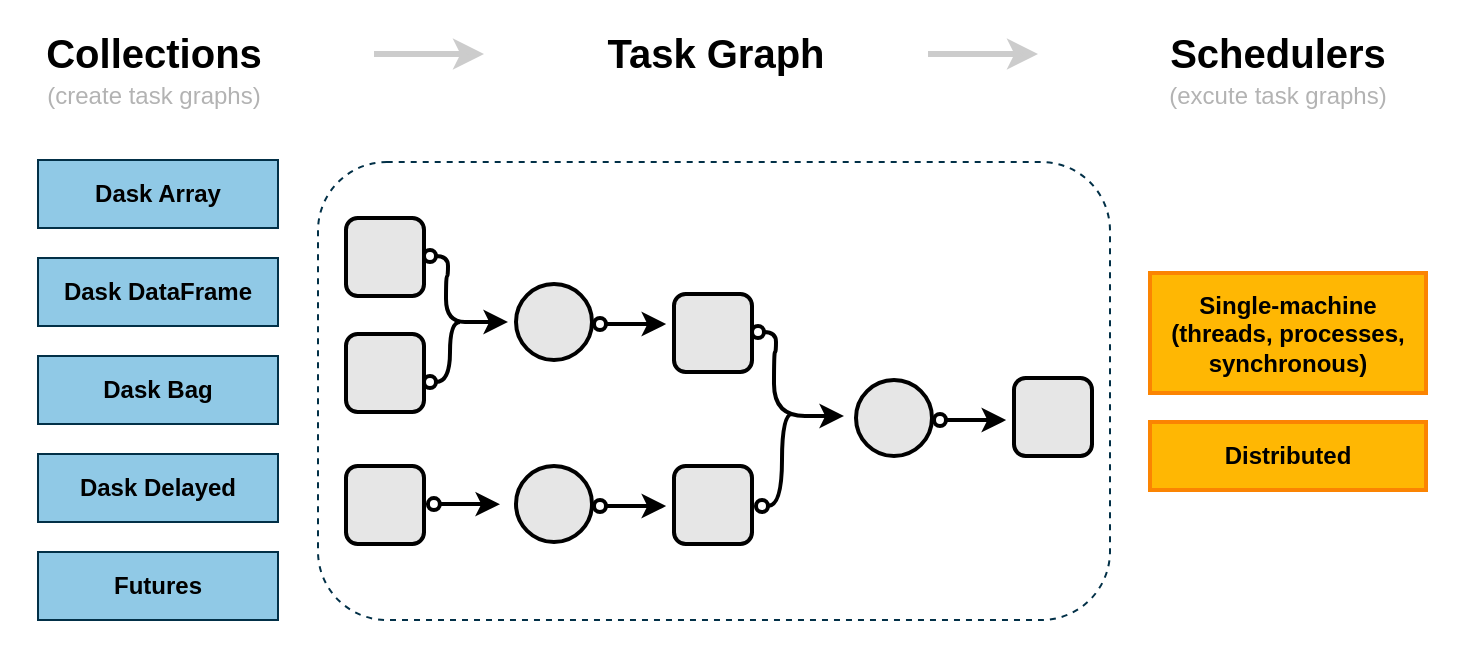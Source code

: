 <mxfile version="22.1.11" type="device">
  <diagram name="第 1 页" id="cs3dLo06Ov6Hg1Z0BaJZ">
    <mxGraphModel dx="954" dy="617" grid="0" gridSize="10" guides="1" tooltips="1" connect="1" arrows="1" fold="1" page="1" pageScale="1" pageWidth="827" pageHeight="1169" math="0" shadow="0">
      <root>
        <mxCell id="0" />
        <mxCell id="1" parent="0" />
        <mxCell id="nuAxc10jakjFVsAVgVSb-1" value="" style="rounded=0;whiteSpace=wrap;html=1;strokeColor=none;fillColor=none;" vertex="1" parent="1">
          <mxGeometry x="56" y="59" width="731" height="334" as="geometry" />
        </mxCell>
        <mxCell id="dhnhYLAWsHPOcBkNVLQ2-1" value="&lt;b&gt;Dask Array&lt;/b&gt;" style="rounded=0;whiteSpace=wrap;html=1;fillColor=#90C9E6;strokeColor=#023047;" parent="1" vertex="1">
          <mxGeometry x="75" y="139" width="120" height="34" as="geometry" />
        </mxCell>
        <mxCell id="dhnhYLAWsHPOcBkNVLQ2-2" value="&lt;b&gt;Dask DataFrame&lt;br&gt;&lt;/b&gt;" style="rounded=0;whiteSpace=wrap;html=1;fillColor=#90C9E6;strokeColor=#023047;" parent="1" vertex="1">
          <mxGeometry x="75" y="188" width="120" height="34" as="geometry" />
        </mxCell>
        <mxCell id="dhnhYLAWsHPOcBkNVLQ2-3" value="&lt;b&gt;Dask Bag&lt;br&gt;&lt;/b&gt;" style="rounded=0;whiteSpace=wrap;html=1;fillColor=#90C9E6;strokeColor=#023047;" parent="1" vertex="1">
          <mxGeometry x="75" y="237" width="120" height="34" as="geometry" />
        </mxCell>
        <mxCell id="dhnhYLAWsHPOcBkNVLQ2-4" value="&lt;b&gt;Dask Delayed&lt;br&gt;&lt;/b&gt;" style="rounded=0;whiteSpace=wrap;html=1;fillColor=#90C9E6;strokeColor=#023047;" parent="1" vertex="1">
          <mxGeometry x="75" y="286" width="120" height="34" as="geometry" />
        </mxCell>
        <mxCell id="dhnhYLAWsHPOcBkNVLQ2-5" value="&lt;b&gt;Futures&lt;br&gt;&lt;/b&gt;" style="rounded=0;whiteSpace=wrap;html=1;fillColor=#90C9E6;strokeColor=#023047;" parent="1" vertex="1">
          <mxGeometry x="75" y="335" width="120" height="34" as="geometry" />
        </mxCell>
        <mxCell id="dhnhYLAWsHPOcBkNVLQ2-6" value="&lt;font style=&quot;font-size: 20px;&quot;&gt;&lt;b style=&quot;&quot;&gt;Collections&lt;/b&gt;&lt;/font&gt;" style="text;html=1;strokeColor=none;fillColor=none;align=center;verticalAlign=middle;whiteSpace=wrap;rounded=0;" parent="1" vertex="1">
          <mxGeometry x="88" y="70" width="90" height="30" as="geometry" />
        </mxCell>
        <mxCell id="dhnhYLAWsHPOcBkNVLQ2-7" value="&lt;font color=&quot;#b3b3b3&quot;&gt;(create task graphs)&lt;/font&gt;" style="text;html=1;strokeColor=none;fillColor=none;align=center;verticalAlign=middle;whiteSpace=wrap;rounded=0;" parent="1" vertex="1">
          <mxGeometry x="70" y="92" width="126" height="30" as="geometry" />
        </mxCell>
        <mxCell id="dhnhYLAWsHPOcBkNVLQ2-8" value="" style="endArrow=classic;html=1;rounded=0;strokeWidth=3;strokeColor=#CCCCCC;" parent="1" edge="1">
          <mxGeometry width="50" height="50" relative="1" as="geometry">
            <mxPoint x="243" y="86" as="sourcePoint" />
            <mxPoint x="298" y="86" as="targetPoint" />
          </mxGeometry>
        </mxCell>
        <mxCell id="dhnhYLAWsHPOcBkNVLQ2-9" value="&lt;font style=&quot;font-size: 20px;&quot;&gt;&lt;b style=&quot;&quot;&gt;Task Graph&lt;/b&gt;&lt;/font&gt;" style="text;html=1;strokeColor=none;fillColor=none;align=center;verticalAlign=middle;whiteSpace=wrap;rounded=0;" parent="1" vertex="1">
          <mxGeometry x="355" y="70" width="118" height="30" as="geometry" />
        </mxCell>
        <mxCell id="dhnhYLAWsHPOcBkNVLQ2-11" value="" style="endArrow=classic;html=1;rounded=0;strokeWidth=3;strokeColor=#CCCCCC;" parent="1" edge="1">
          <mxGeometry width="50" height="50" relative="1" as="geometry">
            <mxPoint x="520" y="86" as="sourcePoint" />
            <mxPoint x="575" y="86" as="targetPoint" />
          </mxGeometry>
        </mxCell>
        <mxCell id="dhnhYLAWsHPOcBkNVLQ2-12" value="&lt;font style=&quot;font-size: 20px;&quot;&gt;&lt;b style=&quot;&quot;&gt;Schedulers&lt;/b&gt;&lt;/font&gt;" style="text;html=1;strokeColor=none;fillColor=none;align=center;verticalAlign=middle;whiteSpace=wrap;rounded=0;" parent="1" vertex="1">
          <mxGeometry x="650" y="70" width="90" height="30" as="geometry" />
        </mxCell>
        <mxCell id="dhnhYLAWsHPOcBkNVLQ2-13" value="&lt;font color=&quot;#b3b3b3&quot;&gt;(excute task graphs)&lt;/font&gt;" style="text;html=1;strokeColor=none;fillColor=none;align=center;verticalAlign=middle;whiteSpace=wrap;rounded=0;" parent="1" vertex="1">
          <mxGeometry x="632" y="92" width="126" height="30" as="geometry" />
        </mxCell>
        <mxCell id="dhnhYLAWsHPOcBkNVLQ2-15" value="" style="rounded=1;whiteSpace=wrap;html=1;dashed=1;strokeColor=#023047;" parent="1" vertex="1">
          <mxGeometry x="215" y="140" width="396" height="229" as="geometry" />
        </mxCell>
        <mxCell id="dhnhYLAWsHPOcBkNVLQ2-16" value="" style="whiteSpace=wrap;html=1;aspect=fixed;rounded=1;strokeColor=#000000;fillColor=#E6E6E6;strokeWidth=2;" parent="1" vertex="1">
          <mxGeometry x="229" y="168" width="39" height="39" as="geometry" />
        </mxCell>
        <mxCell id="dhnhYLAWsHPOcBkNVLQ2-19" value="" style="whiteSpace=wrap;html=1;aspect=fixed;rounded=1;strokeColor=#000000;fillColor=#E6E6E6;strokeWidth=2;" parent="1" vertex="1">
          <mxGeometry x="229" y="226" width="39" height="39" as="geometry" />
        </mxCell>
        <mxCell id="dhnhYLAWsHPOcBkNVLQ2-20" value="" style="whiteSpace=wrap;html=1;aspect=fixed;rounded=1;strokeColor=#000000;fillColor=#E6E6E6;strokeWidth=2;" parent="1" vertex="1">
          <mxGeometry x="229" y="292" width="39" height="39" as="geometry" />
        </mxCell>
        <mxCell id="dhnhYLAWsHPOcBkNVLQ2-24" value="" style="ellipse;whiteSpace=wrap;html=1;aspect=fixed;strokeWidth=2;fillColor=#E6E6E6;" parent="1" vertex="1">
          <mxGeometry x="314" y="201" width="38" height="38" as="geometry" />
        </mxCell>
        <mxCell id="dhnhYLAWsHPOcBkNVLQ2-23" value="" style="endArrow=classic;html=1;rounded=0;edgeStyle=orthogonalEdgeStyle;curved=1;startArrow=oval;startFill=0;strokeWidth=2;" parent="1" edge="1">
          <mxGeometry width="50" height="50" relative="1" as="geometry">
            <mxPoint x="271" y="187" as="sourcePoint" />
            <mxPoint x="310" y="220" as="targetPoint" />
            <Array as="points">
              <mxPoint x="280" y="187" />
              <mxPoint x="280" y="197" />
              <mxPoint x="279" y="197" />
              <mxPoint x="279" y="220" />
              <mxPoint x="298" y="220" />
            </Array>
          </mxGeometry>
        </mxCell>
        <mxCell id="dhnhYLAWsHPOcBkNVLQ2-30" value="" style="endArrow=none;html=1;curved=1;edgeStyle=orthogonalEdgeStyle;startArrow=oval;startFill=0;strokeWidth=2;" parent="1" edge="1">
          <mxGeometry width="50" height="50" relative="1" as="geometry">
            <mxPoint x="271" y="250" as="sourcePoint" />
            <mxPoint x="286" y="220" as="targetPoint" />
            <Array as="points">
              <mxPoint x="281" y="250" />
              <mxPoint x="281" y="220" />
            </Array>
          </mxGeometry>
        </mxCell>
        <mxCell id="dhnhYLAWsHPOcBkNVLQ2-32" value="" style="endArrow=classic;html=1;rounded=0;entryX=0.559;entryY=0.319;entryDx=0;entryDy=0;entryPerimeter=0;startArrow=oval;startFill=0;strokeWidth=2;" parent="1" edge="1">
          <mxGeometry width="50" height="50" relative="1" as="geometry">
            <mxPoint x="356" y="221" as="sourcePoint" />
            <mxPoint x="389.06" y="221.051" as="targetPoint" />
          </mxGeometry>
        </mxCell>
        <mxCell id="dhnhYLAWsHPOcBkNVLQ2-42" value="" style="whiteSpace=wrap;html=1;aspect=fixed;rounded=1;strokeColor=#000000;fillColor=#E6E6E6;strokeWidth=2;" parent="1" vertex="1">
          <mxGeometry x="393" y="206" width="39" height="39" as="geometry" />
        </mxCell>
        <mxCell id="dhnhYLAWsHPOcBkNVLQ2-43" value="" style="whiteSpace=wrap;html=1;aspect=fixed;rounded=1;strokeColor=#000000;fillColor=#E6E6E6;strokeWidth=2;" parent="1" vertex="1">
          <mxGeometry x="393" y="292" width="39" height="39" as="geometry" />
        </mxCell>
        <mxCell id="dhnhYLAWsHPOcBkNVLQ2-44" value="" style="endArrow=classic;html=1;rounded=0;edgeStyle=orthogonalEdgeStyle;curved=1;startArrow=oval;startFill=0;strokeWidth=2;" parent="1" edge="1">
          <mxGeometry width="50" height="50" relative="1" as="geometry">
            <mxPoint x="435" y="225" as="sourcePoint" />
            <mxPoint x="478" y="267" as="targetPoint" />
            <Array as="points">
              <mxPoint x="444" y="225" />
              <mxPoint x="444" y="235" />
              <mxPoint x="443" y="235" />
              <mxPoint x="443" y="267" />
              <mxPoint x="474" y="267" />
            </Array>
          </mxGeometry>
        </mxCell>
        <mxCell id="dhnhYLAWsHPOcBkNVLQ2-45" value="" style="endArrow=none;html=1;curved=1;edgeStyle=orthogonalEdgeStyle;startArrow=oval;startFill=0;strokeWidth=2;" parent="1" edge="1">
          <mxGeometry width="50" height="50" relative="1" as="geometry">
            <mxPoint x="437" y="312" as="sourcePoint" />
            <mxPoint x="452" y="266" as="targetPoint" />
            <Array as="points">
              <mxPoint x="447" y="312" />
              <mxPoint x="447" y="266" />
            </Array>
          </mxGeometry>
        </mxCell>
        <mxCell id="dhnhYLAWsHPOcBkNVLQ2-46" value="" style="endArrow=classic;html=1;rounded=0;entryX=0.559;entryY=0.319;entryDx=0;entryDy=0;entryPerimeter=0;startArrow=oval;startFill=0;strokeWidth=2;" parent="1" edge="1">
          <mxGeometry width="50" height="50" relative="1" as="geometry">
            <mxPoint x="272.94" y="311.02" as="sourcePoint" />
            <mxPoint x="306.0" y="311.071" as="targetPoint" />
          </mxGeometry>
        </mxCell>
        <mxCell id="dhnhYLAWsHPOcBkNVLQ2-47" value="" style="ellipse;whiteSpace=wrap;html=1;aspect=fixed;strokeWidth=2;fillColor=#E6E6E6;" parent="1" vertex="1">
          <mxGeometry x="314" y="292" width="38" height="38" as="geometry" />
        </mxCell>
        <mxCell id="dhnhYLAWsHPOcBkNVLQ2-48" value="" style="endArrow=classic;html=1;rounded=0;entryX=0.559;entryY=0.319;entryDx=0;entryDy=0;entryPerimeter=0;startArrow=oval;startFill=0;strokeWidth=2;" parent="1" edge="1">
          <mxGeometry width="50" height="50" relative="1" as="geometry">
            <mxPoint x="356" y="312" as="sourcePoint" />
            <mxPoint x="389.06" y="312.051" as="targetPoint" />
          </mxGeometry>
        </mxCell>
        <mxCell id="dhnhYLAWsHPOcBkNVLQ2-49" value="" style="whiteSpace=wrap;html=1;aspect=fixed;rounded=1;strokeColor=#000000;fillColor=#E6E6E6;strokeWidth=2;" parent="1" vertex="1">
          <mxGeometry x="563" y="248" width="39" height="39" as="geometry" />
        </mxCell>
        <mxCell id="dhnhYLAWsHPOcBkNVLQ2-50" value="" style="ellipse;whiteSpace=wrap;html=1;aspect=fixed;strokeWidth=2;fillColor=#E6E6E6;" parent="1" vertex="1">
          <mxGeometry x="484" y="249" width="38" height="38" as="geometry" />
        </mxCell>
        <mxCell id="dhnhYLAWsHPOcBkNVLQ2-51" value="" style="endArrow=classic;html=1;rounded=0;entryX=0.559;entryY=0.319;entryDx=0;entryDy=0;entryPerimeter=0;startArrow=oval;startFill=0;strokeWidth=2;" parent="1" edge="1">
          <mxGeometry width="50" height="50" relative="1" as="geometry">
            <mxPoint x="526" y="269" as="sourcePoint" />
            <mxPoint x="559.06" y="269.051" as="targetPoint" />
          </mxGeometry>
        </mxCell>
        <mxCell id="dhnhYLAWsHPOcBkNVLQ2-52" value="&lt;b&gt;Single-machine (threads, processes, synchronous)&lt;/b&gt;" style="rounded=0;whiteSpace=wrap;html=1;fillColor=#FFB703;strokeColor=#FB8402;strokeWidth=2;" parent="1" vertex="1">
          <mxGeometry x="631" y="195.5" width="138" height="60" as="geometry" />
        </mxCell>
        <mxCell id="dhnhYLAWsHPOcBkNVLQ2-53" value="&lt;b&gt;Distributed&lt;/b&gt;" style="rounded=0;whiteSpace=wrap;html=1;fillColor=#FFB703;strokeColor=#FB8402;strokeWidth=2;" parent="1" vertex="1">
          <mxGeometry x="631" y="270" width="138" height="34" as="geometry" />
        </mxCell>
      </root>
    </mxGraphModel>
  </diagram>
</mxfile>
